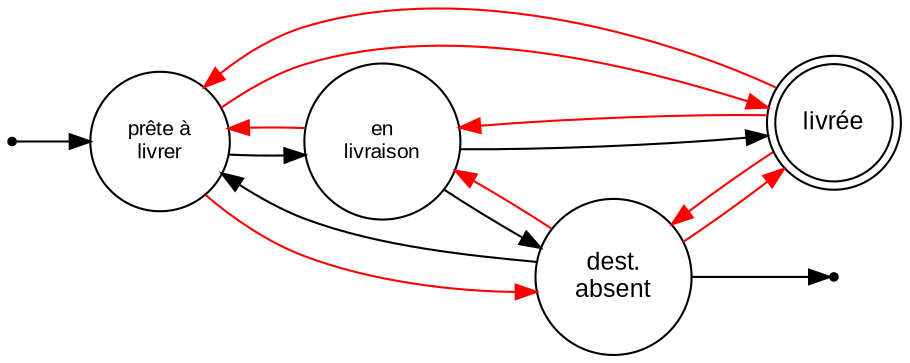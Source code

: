 
digraph finite_state_machine {
    rankdir=LR;
    graph [fontname = "arial"];
    node [fontname = "arial"];
    edge [fontname = "arial"];

    node [shape = point ] ready;
    node [shape = point ] abort;

    node [shape = circle, label="prête à\nlivrer", fontsize=10] waiting_delivery;
    node [shape = circle, label="en\nlivraison", fontsize=10] delivering ;
    node [shape = doublecircle, label="livrée", fontsize=12] done;
    node [shape = circle, label="dest.\nabsent", fontsize=12] no_one_home;

    ready -> waiting_delivery
    waiting_delivery -> delivering ;
    delivering -> done  ;
    delivering -> no_one_home  ;
    no_one_home -> waiting_delivery  ;
    no_one_home -> abort  ;

    waiting_delivery -> done [ color="red" ];
    waiting_delivery -> no_one_home [ color="red" ];
    delivering -> waiting_delivery [ color="red" ];
    done -> waiting_delivery [ color="red" ];
    done -> delivering [ color="red" ];
    done -> no_one_home [ color="red" ];
    no_one_home -> done [ color="red" ];
    no_one_home -> delivering [ color="red" ];
}




